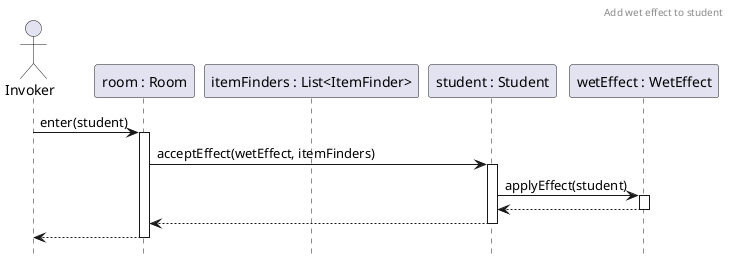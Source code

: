 @startuml WetEffectStudent
header Add wet effect to student
hide footbox

actor Controller as "Invoker"
participant Room as "room : Room"
participant List as "itemFinders : List<ItemFinder>"
participant Actor as "student : Student"
participant GasEffect as "wetEffect : WetEffect"

Controller -> Room : enter(student)
activate Room

Room -> Actor++: acceptEffect(wetEffect, itemFinders)
Actor -> GasEffect++: applyEffect(student)

return
return
return

@enduml